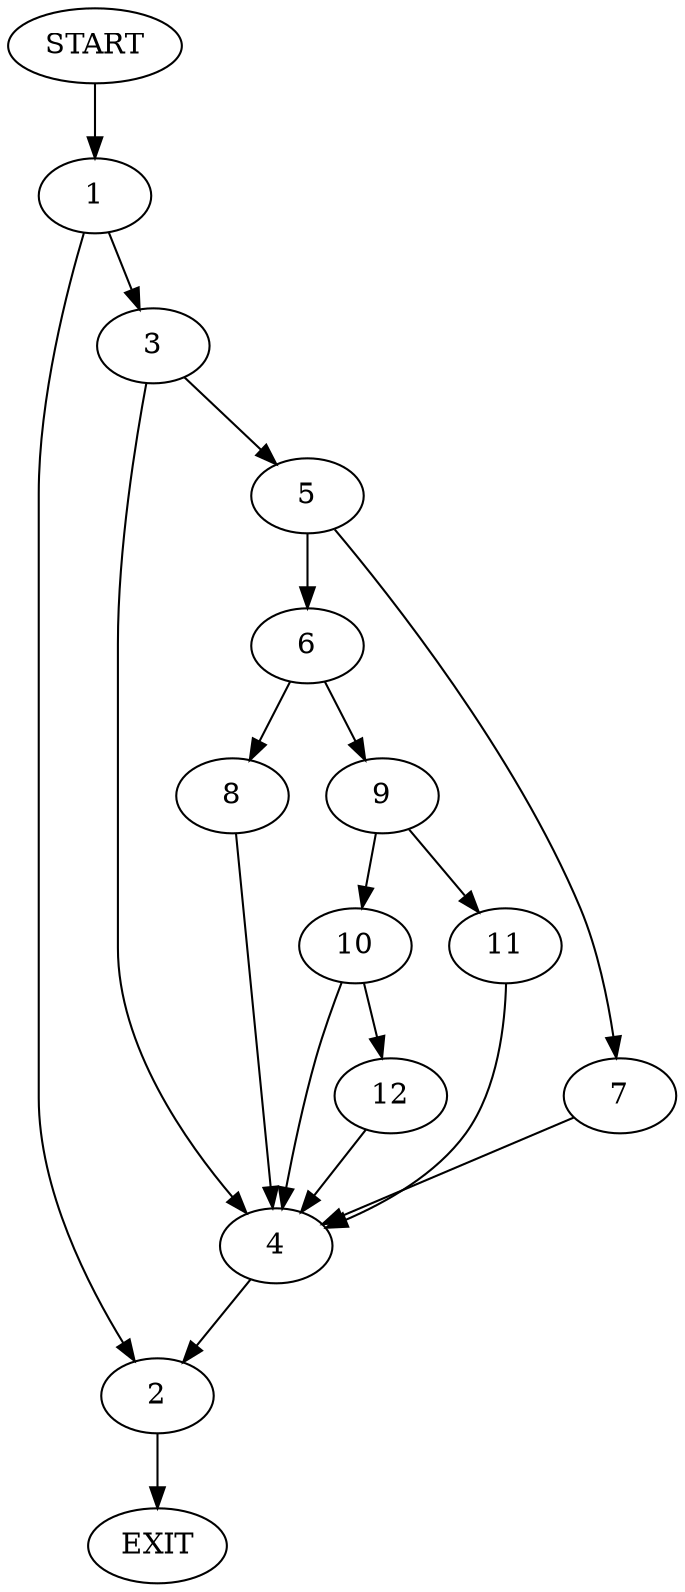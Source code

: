 digraph {
0 [label="START"]
13 [label="EXIT"]
0 -> 1
1 -> 2
1 -> 3
3 -> 4
3 -> 5
2 -> 13
5 -> 6
5 -> 7
4 -> 2
7 -> 4
6 -> 8
6 -> 9
9 -> 10
9 -> 11
8 -> 4
10 -> 4
10 -> 12
11 -> 4
12 -> 4
}
